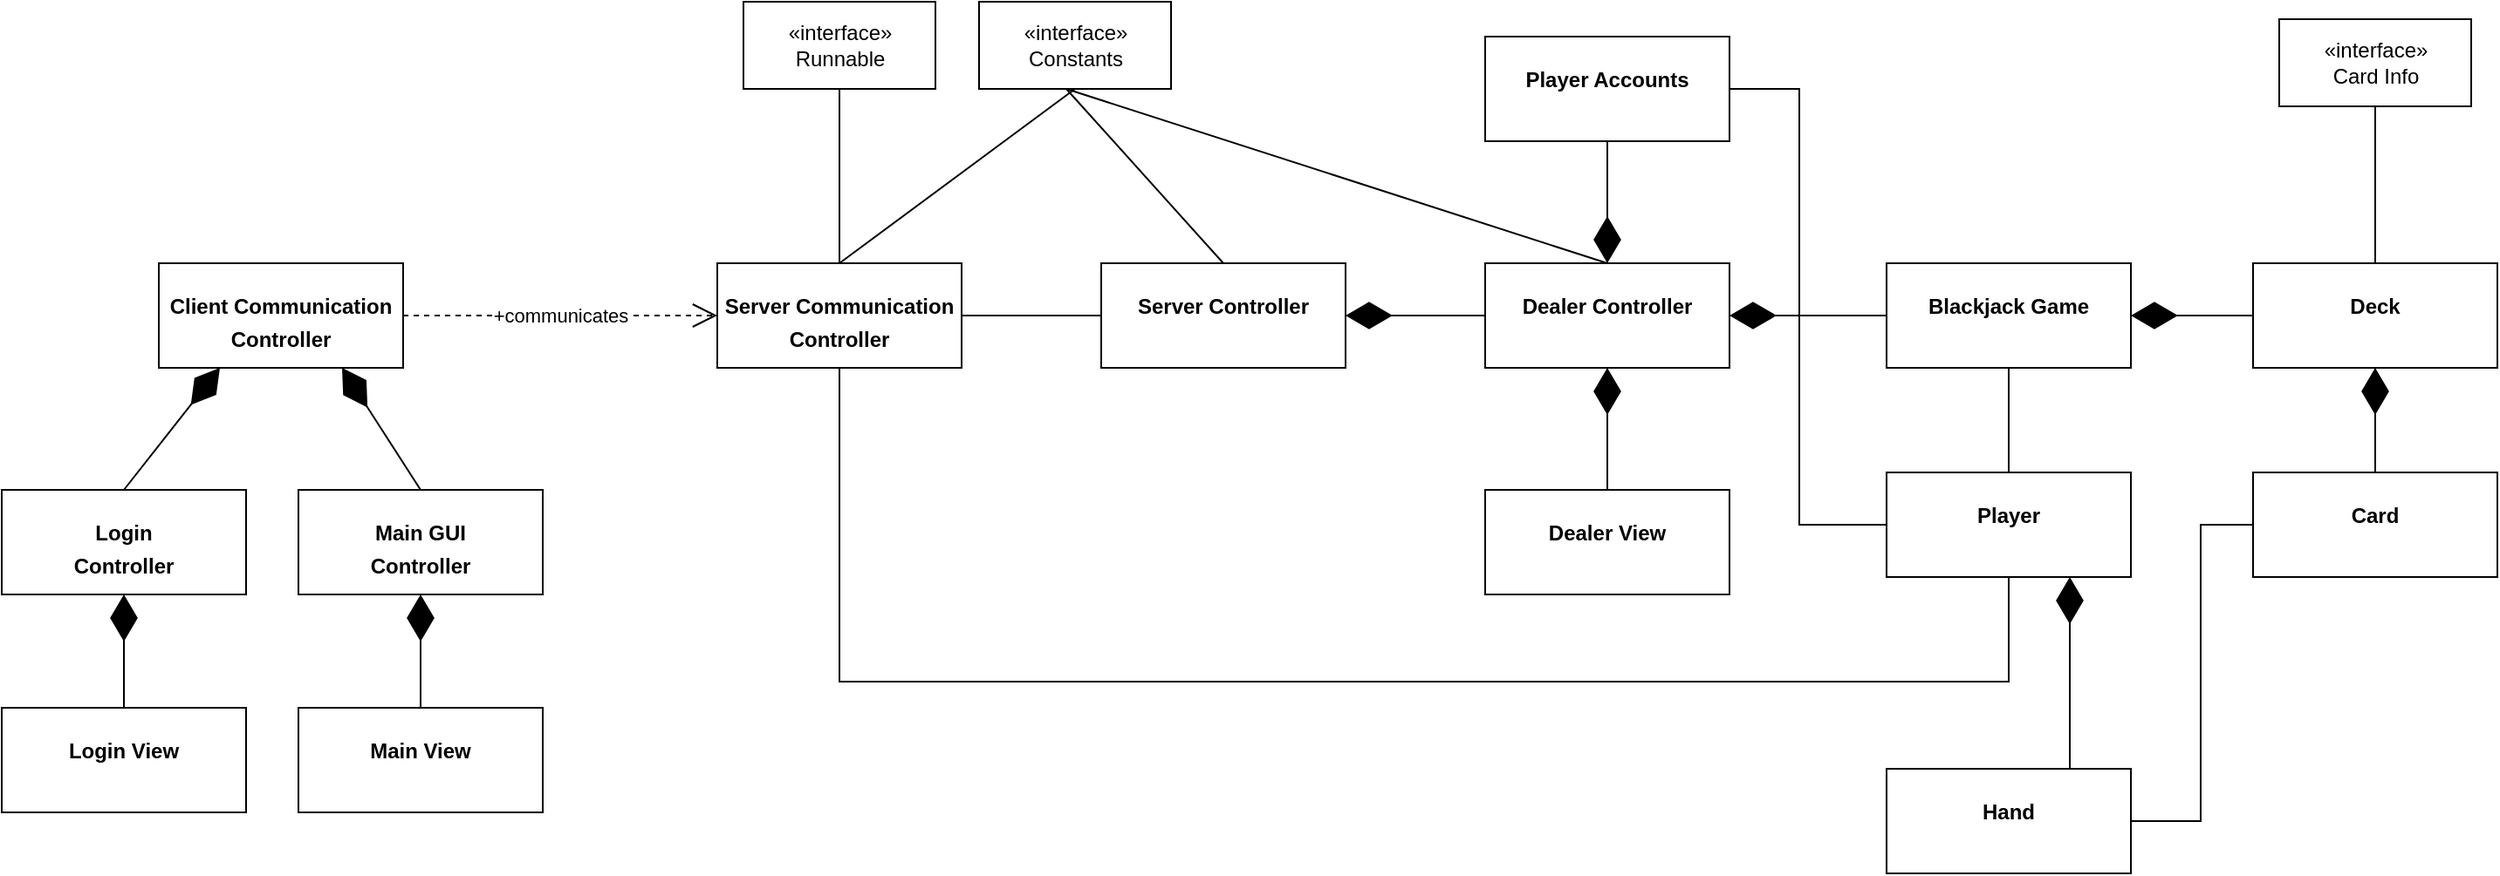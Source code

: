 <mxfile version="12.1.7" type="device" pages="1"><diagram id="Ls1LblcIKUSBlLWty1i0" name="Page-1"><mxGraphModel dx="1560" dy="1166" grid="1" gridSize="10" guides="1" tooltips="1" connect="1" arrows="1" fold="1" page="1" pageScale="1" pageWidth="1100" pageHeight="850" math="0" shadow="0"><root><mxCell id="0"/><mxCell id="1" parent="0"/><mxCell id="lPwS-w95LzUvbkoAWN1L-5" style="edgeStyle=orthogonalEdgeStyle;rounded=0;orthogonalLoop=1;jettySize=auto;html=1;exitX=0;exitY=0.5;exitDx=0;exitDy=0;entryX=1;entryY=0.5;entryDx=0;entryDy=0;endArrow=none;endFill=0;" edge="1" parent="1" source="lPwS-w95LzUvbkoAWN1L-1" target="lPwS-w95LzUvbkoAWN1L-4"><mxGeometry relative="1" as="geometry"/></mxCell><mxCell id="lPwS-w95LzUvbkoAWN1L-19" style="rounded=0;orthogonalLoop=1;jettySize=auto;html=1;exitX=0.5;exitY=0;exitDx=0;exitDy=0;endArrow=none;endFill=0;" edge="1" parent="1" source="lPwS-w95LzUvbkoAWN1L-1"><mxGeometry relative="1" as="geometry"><mxPoint x="690" y="70" as="targetPoint"/></mxGeometry></mxCell><mxCell id="lPwS-w95LzUvbkoAWN1L-26" style="edgeStyle=none;rounded=0;orthogonalLoop=1;jettySize=auto;html=1;exitX=0.5;exitY=1;exitDx=0;exitDy=0;entryX=0.5;entryY=1;entryDx=0;entryDy=0;endArrow=none;endFill=0;" edge="1" parent="1" source="lPwS-w95LzUvbkoAWN1L-4" target="lPwS-w95LzUvbkoAWN1L-23"><mxGeometry relative="1" as="geometry"><Array as="points"><mxPoint x="560" y="410"/><mxPoint x="1230" y="410"/></Array></mxGeometry></mxCell><mxCell id="lPwS-w95LzUvbkoAWN1L-1" value="&lt;p style=&quot;margin: 0px ; margin-top: 4px ; text-align: center&quot;&gt;&lt;br&gt;&lt;b&gt;Server Controller&lt;/b&gt;&lt;/p&gt;" style="verticalAlign=top;align=left;overflow=fill;fontSize=12;fontFamily=Helvetica;html=1;" vertex="1" parent="1"><mxGeometry x="710" y="170" width="140" height="60" as="geometry"/></mxCell><mxCell id="lPwS-w95LzUvbkoAWN1L-18" style="rounded=0;orthogonalLoop=1;jettySize=auto;html=1;exitX=0.5;exitY=0;exitDx=0;exitDy=0;entryX=0.5;entryY=1;entryDx=0;entryDy=0;endArrow=none;endFill=0;" edge="1" parent="1" source="lPwS-w95LzUvbkoAWN1L-4" target="lPwS-w95LzUvbkoAWN1L-17"><mxGeometry relative="1" as="geometry"/></mxCell><mxCell id="lPwS-w95LzUvbkoAWN1L-22" style="edgeStyle=none;rounded=0;orthogonalLoop=1;jettySize=auto;html=1;exitX=0.5;exitY=0;exitDx=0;exitDy=0;entryX=0.5;entryY=1;entryDx=0;entryDy=0;endArrow=none;endFill=0;" edge="1" parent="1" source="lPwS-w95LzUvbkoAWN1L-4" target="lPwS-w95LzUvbkoAWN1L-21"><mxGeometry relative="1" as="geometry"/></mxCell><mxCell id="lPwS-w95LzUvbkoAWN1L-4" value="&lt;p style=&quot;margin: 0px ; margin-top: 4px ; text-align: center&quot;&gt;&lt;br&gt;&lt;b&gt;Server Communication&lt;/b&gt;&lt;/p&gt;&lt;p style=&quot;margin: 0px ; margin-top: 4px ; text-align: center&quot;&gt;&lt;b&gt;Controller&lt;/b&gt;&lt;/p&gt;" style="verticalAlign=top;align=left;overflow=fill;fontSize=12;fontFamily=Helvetica;html=1;" vertex="1" parent="1"><mxGeometry x="490" y="170" width="140" height="60" as="geometry"/></mxCell><mxCell id="lPwS-w95LzUvbkoAWN1L-20" style="rounded=0;orthogonalLoop=1;jettySize=auto;html=1;exitX=0.5;exitY=0;exitDx=0;exitDy=0;endArrow=none;endFill=0;" edge="1" parent="1" source="lPwS-w95LzUvbkoAWN1L-6"><mxGeometry relative="1" as="geometry"><mxPoint x="690" y="70" as="targetPoint"/></mxGeometry></mxCell><mxCell id="lPwS-w95LzUvbkoAWN1L-6" value="&lt;p style=&quot;margin: 0px ; margin-top: 4px ; text-align: center&quot;&gt;&lt;br&gt;&lt;b&gt;Dealer Controller&lt;/b&gt;&lt;/p&gt;" style="verticalAlign=top;align=left;overflow=fill;fontSize=12;fontFamily=Helvetica;html=1;" vertex="1" parent="1"><mxGeometry x="930" y="170" width="140" height="60" as="geometry"/></mxCell><mxCell id="lPwS-w95LzUvbkoAWN1L-8" value="" style="endArrow=diamondThin;endFill=1;endSize=24;html=1;entryX=1;entryY=0.5;entryDx=0;entryDy=0;exitX=0;exitY=0.5;exitDx=0;exitDy=0;" edge="1" parent="1" source="lPwS-w95LzUvbkoAWN1L-6" target="lPwS-w95LzUvbkoAWN1L-1"><mxGeometry width="160" relative="1" as="geometry"><mxPoint x="700" y="310" as="sourcePoint"/><mxPoint x="860" y="310" as="targetPoint"/></mxGeometry></mxCell><mxCell id="lPwS-w95LzUvbkoAWN1L-10" value="&lt;p style=&quot;margin: 0px ; margin-top: 4px ; text-align: center&quot;&gt;&lt;br&gt;&lt;b&gt;Dealer View&lt;/b&gt;&lt;/p&gt;" style="verticalAlign=top;align=left;overflow=fill;fontSize=12;fontFamily=Helvetica;html=1;" vertex="1" parent="1"><mxGeometry x="930" y="300" width="140" height="60" as="geometry"/></mxCell><mxCell id="lPwS-w95LzUvbkoAWN1L-11" value="" style="endArrow=diamondThin;endFill=1;endSize=24;html=1;entryX=0.5;entryY=1;entryDx=0;entryDy=0;exitX=0.5;exitY=0;exitDx=0;exitDy=0;" edge="1" parent="1" source="lPwS-w95LzUvbkoAWN1L-10" target="lPwS-w95LzUvbkoAWN1L-6"><mxGeometry width="160" relative="1" as="geometry"><mxPoint x="940" y="210" as="sourcePoint"/><mxPoint x="860" y="210" as="targetPoint"/></mxGeometry></mxCell><mxCell id="lPwS-w95LzUvbkoAWN1L-25" style="edgeStyle=none;rounded=0;orthogonalLoop=1;jettySize=auto;html=1;exitX=0.5;exitY=1;exitDx=0;exitDy=0;entryX=0.5;entryY=0;entryDx=0;entryDy=0;endArrow=none;endFill=0;" edge="1" parent="1" source="lPwS-w95LzUvbkoAWN1L-12" target="lPwS-w95LzUvbkoAWN1L-23"><mxGeometry relative="1" as="geometry"/></mxCell><mxCell id="lPwS-w95LzUvbkoAWN1L-36" value="" style="edgeStyle=none;rounded=0;orthogonalLoop=1;jettySize=auto;html=1;endArrow=none;endFill=0;" edge="1" parent="1" source="lPwS-w95LzUvbkoAWN1L-12" target="lPwS-w95LzUvbkoAWN1L-27"><mxGeometry relative="1" as="geometry"/></mxCell><mxCell id="lPwS-w95LzUvbkoAWN1L-12" value="&lt;p style=&quot;margin: 0px ; margin-top: 4px ; text-align: center&quot;&gt;&lt;br&gt;&lt;b&gt;Blackjack Game&lt;/b&gt;&lt;/p&gt;" style="verticalAlign=top;align=left;overflow=fill;fontSize=12;fontFamily=Helvetica;html=1;" vertex="1" parent="1"><mxGeometry x="1160" y="170" width="140" height="60" as="geometry"/></mxCell><mxCell id="lPwS-w95LzUvbkoAWN1L-14" value="" style="endArrow=diamondThin;endFill=1;endSize=24;html=1;entryX=1;entryY=0.5;entryDx=0;entryDy=0;exitX=0;exitY=0.5;exitDx=0;exitDy=0;" edge="1" parent="1" source="lPwS-w95LzUvbkoAWN1L-12" target="lPwS-w95LzUvbkoAWN1L-6"><mxGeometry width="160" relative="1" as="geometry"><mxPoint x="1010" y="310" as="sourcePoint"/><mxPoint x="1010" y="240" as="targetPoint"/></mxGeometry></mxCell><mxCell id="lPwS-w95LzUvbkoAWN1L-41" style="edgeStyle=none;rounded=0;orthogonalLoop=1;jettySize=auto;html=1;exitX=1;exitY=0.5;exitDx=0;exitDy=0;entryX=0;entryY=0.5;entryDx=0;entryDy=0;endArrow=none;endFill=0;" edge="1" parent="1" source="lPwS-w95LzUvbkoAWN1L-15" target="lPwS-w95LzUvbkoAWN1L-23"><mxGeometry relative="1" as="geometry"><Array as="points"><mxPoint x="1110" y="70"/><mxPoint x="1110" y="320"/></Array></mxGeometry></mxCell><mxCell id="lPwS-w95LzUvbkoAWN1L-15" value="&lt;p style=&quot;margin: 0px ; margin-top: 4px ; text-align: center&quot;&gt;&lt;br&gt;&lt;b&gt;Player Accounts&lt;/b&gt;&lt;/p&gt;" style="verticalAlign=top;align=left;overflow=fill;fontSize=12;fontFamily=Helvetica;html=1;" vertex="1" parent="1"><mxGeometry x="930" y="40" width="140" height="60" as="geometry"/></mxCell><mxCell id="lPwS-w95LzUvbkoAWN1L-16" value="" style="endArrow=diamondThin;endFill=1;endSize=24;html=1;entryX=0.5;entryY=0;entryDx=0;entryDy=0;exitX=0.5;exitY=1;exitDx=0;exitDy=0;" edge="1" parent="1" source="lPwS-w95LzUvbkoAWN1L-15" target="lPwS-w95LzUvbkoAWN1L-6"><mxGeometry width="160" relative="1" as="geometry"><mxPoint x="1010" y="310" as="sourcePoint"/><mxPoint x="1010" y="240" as="targetPoint"/></mxGeometry></mxCell><mxCell id="lPwS-w95LzUvbkoAWN1L-17" value="«interface»&lt;br&gt;Constants" style="html=1;" vertex="1" parent="1"><mxGeometry x="640" y="20" width="110" height="50" as="geometry"/></mxCell><mxCell id="lPwS-w95LzUvbkoAWN1L-21" value="«interface»&lt;br&gt;Runnable" style="html=1;" vertex="1" parent="1"><mxGeometry x="505" y="20" width="110" height="50" as="geometry"/></mxCell><mxCell id="lPwS-w95LzUvbkoAWN1L-23" value="&lt;p style=&quot;margin: 0px ; margin-top: 4px ; text-align: center&quot;&gt;&lt;br&gt;&lt;b&gt;Player&lt;/b&gt;&lt;/p&gt;" style="verticalAlign=top;align=left;overflow=fill;fontSize=12;fontFamily=Helvetica;html=1;" vertex="1" parent="1"><mxGeometry x="1160" y="290" width="140" height="60" as="geometry"/></mxCell><mxCell id="lPwS-w95LzUvbkoAWN1L-30" style="edgeStyle=none;rounded=0;orthogonalLoop=1;jettySize=auto;html=1;exitX=0.5;exitY=0;exitDx=0;exitDy=0;entryX=0.5;entryY=1;entryDx=0;entryDy=0;endArrow=none;endFill=0;" edge="1" parent="1" source="lPwS-w95LzUvbkoAWN1L-27" target="lPwS-w95LzUvbkoAWN1L-29"><mxGeometry relative="1" as="geometry"/></mxCell><mxCell id="lPwS-w95LzUvbkoAWN1L-37" value="" style="edgeStyle=none;rounded=0;orthogonalLoop=1;jettySize=auto;html=1;endArrow=none;endFill=0;" edge="1" parent="1" source="lPwS-w95LzUvbkoAWN1L-27" target="lPwS-w95LzUvbkoAWN1L-31"><mxGeometry relative="1" as="geometry"/></mxCell><mxCell id="lPwS-w95LzUvbkoAWN1L-27" value="&lt;p style=&quot;margin: 0px ; margin-top: 4px ; text-align: center&quot;&gt;&lt;br&gt;&lt;b&gt;Deck&lt;/b&gt;&lt;/p&gt;" style="verticalAlign=top;align=left;overflow=fill;fontSize=12;fontFamily=Helvetica;html=1;" vertex="1" parent="1"><mxGeometry x="1370" y="170" width="140" height="60" as="geometry"/></mxCell><mxCell id="lPwS-w95LzUvbkoAWN1L-28" value="" style="endArrow=diamondThin;endFill=1;endSize=24;html=1;entryX=1;entryY=0.5;entryDx=0;entryDy=0;exitX=0;exitY=0.5;exitDx=0;exitDy=0;" edge="1" parent="1" source="lPwS-w95LzUvbkoAWN1L-27" target="lPwS-w95LzUvbkoAWN1L-12"><mxGeometry width="160" relative="1" as="geometry"><mxPoint x="1170" y="210" as="sourcePoint"/><mxPoint x="1080" y="210" as="targetPoint"/></mxGeometry></mxCell><mxCell id="lPwS-w95LzUvbkoAWN1L-29" value="«interface»&lt;br&gt;Card Info" style="html=1;" vertex="1" parent="1"><mxGeometry x="1385" y="30" width="110" height="50" as="geometry"/></mxCell><mxCell id="lPwS-w95LzUvbkoAWN1L-31" value="&lt;p style=&quot;margin: 0px ; margin-top: 4px ; text-align: center&quot;&gt;&lt;br&gt;&lt;b&gt;Card&lt;/b&gt;&lt;/p&gt;" style="verticalAlign=top;align=left;overflow=fill;fontSize=12;fontFamily=Helvetica;html=1;" vertex="1" parent="1"><mxGeometry x="1370" y="290" width="140" height="60" as="geometry"/></mxCell><mxCell id="lPwS-w95LzUvbkoAWN1L-32" value="" style="endArrow=diamondThin;endFill=1;endSize=24;html=1;entryX=0.5;entryY=1;entryDx=0;entryDy=0;exitX=0.5;exitY=0;exitDx=0;exitDy=0;" edge="1" parent="1" source="lPwS-w95LzUvbkoAWN1L-31" target="lPwS-w95LzUvbkoAWN1L-27"><mxGeometry width="160" relative="1" as="geometry"><mxPoint x="1380" y="210" as="sourcePoint"/><mxPoint x="1310" y="210" as="targetPoint"/></mxGeometry></mxCell><mxCell id="lPwS-w95LzUvbkoAWN1L-35" style="edgeStyle=none;rounded=0;orthogonalLoop=1;jettySize=auto;html=1;exitX=1;exitY=0.5;exitDx=0;exitDy=0;entryX=0;entryY=0.5;entryDx=0;entryDy=0;endArrow=none;endFill=0;" edge="1" parent="1" source="lPwS-w95LzUvbkoAWN1L-33" target="lPwS-w95LzUvbkoAWN1L-31"><mxGeometry relative="1" as="geometry"><Array as="points"><mxPoint x="1340" y="490"/><mxPoint x="1340" y="320"/></Array></mxGeometry></mxCell><mxCell id="lPwS-w95LzUvbkoAWN1L-33" value="&lt;p style=&quot;margin: 0px ; margin-top: 4px ; text-align: center&quot;&gt;&lt;br&gt;&lt;b&gt;Hand&lt;/b&gt;&lt;/p&gt;" style="verticalAlign=top;align=left;overflow=fill;fontSize=12;fontFamily=Helvetica;html=1;" vertex="1" parent="1"><mxGeometry x="1160" y="460" width="140" height="60" as="geometry"/></mxCell><mxCell id="lPwS-w95LzUvbkoAWN1L-39" value="" style="endArrow=diamondThin;endFill=1;endSize=24;html=1;entryX=0.75;entryY=1;entryDx=0;entryDy=0;exitX=0.75;exitY=0;exitDx=0;exitDy=0;" edge="1" parent="1" source="lPwS-w95LzUvbkoAWN1L-33" target="lPwS-w95LzUvbkoAWN1L-23"><mxGeometry width="160" relative="1" as="geometry"><mxPoint x="1450" y="300" as="sourcePoint"/><mxPoint x="1450" y="240" as="targetPoint"/></mxGeometry></mxCell><mxCell id="lPwS-w95LzUvbkoAWN1L-42" value="&lt;p style=&quot;margin: 0px ; margin-top: 4px ; text-align: center&quot;&gt;&lt;br&gt;&lt;b&gt;Client Communication&lt;/b&gt;&lt;/p&gt;&lt;p style=&quot;margin: 0px ; margin-top: 4px ; text-align: center&quot;&gt;&lt;b&gt;Controller&lt;/b&gt;&lt;/p&gt;" style="verticalAlign=top;align=left;overflow=fill;fontSize=12;fontFamily=Helvetica;html=1;" vertex="1" parent="1"><mxGeometry x="170" y="170" width="140" height="60" as="geometry"/></mxCell><mxCell id="lPwS-w95LzUvbkoAWN1L-43" value="&lt;p style=&quot;margin: 0px ; margin-top: 4px ; text-align: center&quot;&gt;&lt;br&gt;&lt;b&gt;Main GUI&lt;/b&gt;&lt;/p&gt;&lt;p style=&quot;margin: 0px ; margin-top: 4px ; text-align: center&quot;&gt;&lt;b&gt;Controller&lt;/b&gt;&lt;/p&gt;" style="verticalAlign=top;align=left;overflow=fill;fontSize=12;fontFamily=Helvetica;html=1;" vertex="1" parent="1"><mxGeometry x="250" y="300" width="140" height="60" as="geometry"/></mxCell><mxCell id="lPwS-w95LzUvbkoAWN1L-44" value="&lt;p style=&quot;margin: 0px ; margin-top: 4px ; text-align: center&quot;&gt;&lt;br&gt;&lt;b&gt;Login&lt;/b&gt;&lt;/p&gt;&lt;p style=&quot;margin: 0px ; margin-top: 4px ; text-align: center&quot;&gt;&lt;b&gt;Controller&lt;/b&gt;&lt;/p&gt;" style="verticalAlign=top;align=left;overflow=fill;fontSize=12;fontFamily=Helvetica;html=1;" vertex="1" parent="1"><mxGeometry x="80" y="300" width="140" height="60" as="geometry"/></mxCell><mxCell id="lPwS-w95LzUvbkoAWN1L-45" value="" style="endArrow=diamondThin;endFill=1;endSize=24;html=1;entryX=0.25;entryY=1;entryDx=0;entryDy=0;exitX=0.5;exitY=0;exitDx=0;exitDy=0;" edge="1" parent="1" source="lPwS-w95LzUvbkoAWN1L-44" target="lPwS-w95LzUvbkoAWN1L-42"><mxGeometry width="160" relative="1" as="geometry"><mxPoint x="940" y="210" as="sourcePoint"/><mxPoint x="860" y="210" as="targetPoint"/></mxGeometry></mxCell><mxCell id="lPwS-w95LzUvbkoAWN1L-46" value="" style="endArrow=diamondThin;endFill=1;endSize=24;html=1;entryX=0.75;entryY=1;entryDx=0;entryDy=0;exitX=0.5;exitY=0;exitDx=0;exitDy=0;" edge="1" parent="1" source="lPwS-w95LzUvbkoAWN1L-43" target="lPwS-w95LzUvbkoAWN1L-42"><mxGeometry width="160" relative="1" as="geometry"><mxPoint x="160" y="310" as="sourcePoint"/><mxPoint x="215" y="240" as="targetPoint"/></mxGeometry></mxCell><mxCell id="lPwS-w95LzUvbkoAWN1L-47" value="&lt;p style=&quot;margin: 0px ; margin-top: 4px ; text-align: center&quot;&gt;&lt;br&gt;&lt;b&gt;Main View&lt;/b&gt;&lt;/p&gt;" style="verticalAlign=top;align=left;overflow=fill;fontSize=12;fontFamily=Helvetica;html=1;" vertex="1" parent="1"><mxGeometry x="250" y="425" width="140" height="60" as="geometry"/></mxCell><mxCell id="lPwS-w95LzUvbkoAWN1L-48" value="" style="endArrow=diamondThin;endFill=1;endSize=24;html=1;entryX=0.5;entryY=1;entryDx=0;entryDy=0;exitX=0.5;exitY=0;exitDx=0;exitDy=0;" edge="1" parent="1" source="lPwS-w95LzUvbkoAWN1L-47" target="lPwS-w95LzUvbkoAWN1L-43"><mxGeometry width="160" relative="1" as="geometry"><mxPoint x="330" y="310" as="sourcePoint"/><mxPoint x="285" y="240" as="targetPoint"/></mxGeometry></mxCell><mxCell id="lPwS-w95LzUvbkoAWN1L-49" value="&lt;p style=&quot;margin: 0px ; margin-top: 4px ; text-align: center&quot;&gt;&lt;br&gt;&lt;b&gt;Login View&lt;/b&gt;&lt;/p&gt;" style="verticalAlign=top;align=left;overflow=fill;fontSize=12;fontFamily=Helvetica;html=1;" vertex="1" parent="1"><mxGeometry x="80" y="425" width="140" height="60" as="geometry"/></mxCell><mxCell id="lPwS-w95LzUvbkoAWN1L-50" value="" style="endArrow=diamondThin;endFill=1;endSize=24;html=1;entryX=0.5;entryY=1;entryDx=0;entryDy=0;exitX=0.5;exitY=0;exitDx=0;exitDy=0;" edge="1" parent="1" source="lPwS-w95LzUvbkoAWN1L-49" target="lPwS-w95LzUvbkoAWN1L-44"><mxGeometry width="160" relative="1" as="geometry"><mxPoint x="330" y="435" as="sourcePoint"/><mxPoint x="330" y="370" as="targetPoint"/></mxGeometry></mxCell><mxCell id="lPwS-w95LzUvbkoAWN1L-51" value="+communicates" style="endArrow=open;endSize=12;dashed=1;html=1;entryX=0;entryY=0.5;entryDx=0;entryDy=0;" edge="1" parent="1" target="lPwS-w95LzUvbkoAWN1L-4"><mxGeometry width="160" relative="1" as="geometry"><mxPoint x="310" y="200" as="sourcePoint"/><mxPoint x="470" y="200" as="targetPoint"/></mxGeometry></mxCell></root></mxGraphModel></diagram></mxfile>